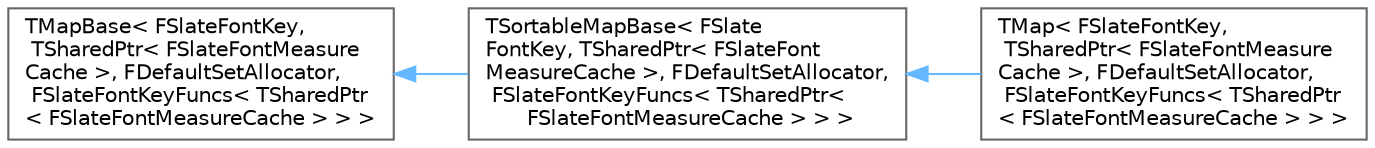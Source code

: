 digraph "Graphical Class Hierarchy"
{
 // INTERACTIVE_SVG=YES
 // LATEX_PDF_SIZE
  bgcolor="transparent";
  edge [fontname=Helvetica,fontsize=10,labelfontname=Helvetica,labelfontsize=10];
  node [fontname=Helvetica,fontsize=10,shape=box,height=0.2,width=0.4];
  rankdir="LR";
  Node0 [id="Node000000",label="TMapBase\< FSlateFontKey,\l TSharedPtr\< FSlateFontMeasure\lCache \>, FDefaultSetAllocator,\l FSlateFontKeyFuncs\< TSharedPtr\l\< FSlateFontMeasureCache \> \> \>",height=0.2,width=0.4,color="grey40", fillcolor="white", style="filled",URL="$d8/dad/classTMapBase.html",tooltip=" "];
  Node0 -> Node1 [id="edge7235_Node000000_Node000001",dir="back",color="steelblue1",style="solid",tooltip=" "];
  Node1 [id="Node000001",label="TSortableMapBase\< FSlate\lFontKey, TSharedPtr\< FSlateFont\lMeasureCache \>, FDefaultSetAllocator,\l FSlateFontKeyFuncs\< TSharedPtr\<\l FSlateFontMeasureCache \> \> \>",height=0.2,width=0.4,color="grey40", fillcolor="white", style="filled",URL="$de/df5/classTSortableMapBase.html",tooltip=" "];
  Node1 -> Node2 [id="edge7236_Node000001_Node000002",dir="back",color="steelblue1",style="solid",tooltip=" "];
  Node2 [id="Node000002",label="TMap\< FSlateFontKey,\l TSharedPtr\< FSlateFontMeasure\lCache \>, FDefaultSetAllocator,\l FSlateFontKeyFuncs\< TSharedPtr\l\< FSlateFontMeasureCache \> \> \>",height=0.2,width=0.4,color="grey40", fillcolor="white", style="filled",URL="$d8/da9/classTMap.html",tooltip=" "];
}
